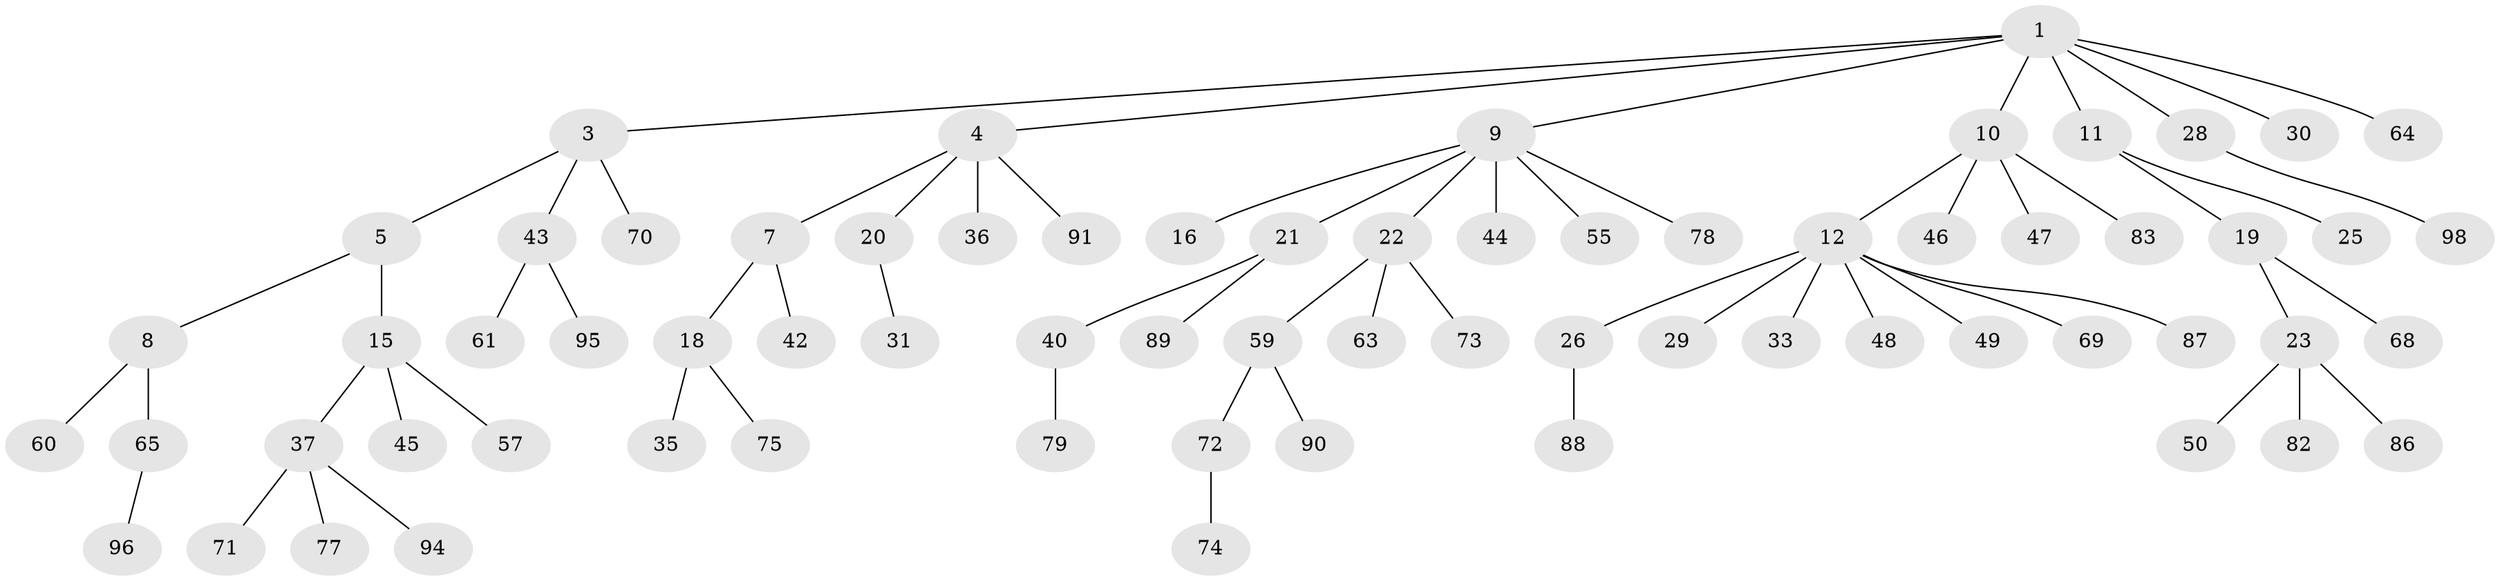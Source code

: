 // Generated by graph-tools (version 1.1) at 2025/52/02/27/25 19:52:12]
// undirected, 69 vertices, 68 edges
graph export_dot {
graph [start="1"]
  node [color=gray90,style=filled];
  1 [super="+2"];
  3 [super="+84"];
  4 [super="+6"];
  5 [super="+76"];
  7 [super="+85"];
  8 [super="+54"];
  9 [super="+14"];
  10 [super="+38"];
  11 [super="+13"];
  12 [super="+17"];
  15 [super="+62"];
  16;
  18 [super="+41"];
  19 [super="+53"];
  20;
  21 [super="+34"];
  22 [super="+27"];
  23 [super="+24"];
  25;
  26;
  28 [super="+39"];
  29;
  30 [super="+32"];
  31 [super="+93"];
  33;
  35;
  36 [super="+52"];
  37 [super="+67"];
  40 [super="+58"];
  42;
  43 [super="+51"];
  44 [super="+81"];
  45 [super="+56"];
  46;
  47;
  48;
  49;
  50;
  55;
  57;
  59 [super="+66"];
  60;
  61;
  63;
  64;
  65 [super="+99"];
  68;
  69;
  70 [super="+97"];
  71;
  72;
  73;
  74;
  75;
  77;
  78 [super="+92"];
  79 [super="+80"];
  82;
  83;
  86;
  87;
  88;
  89;
  90;
  91;
  94;
  95;
  96;
  98;
  1 -- 3;
  1 -- 4;
  1 -- 9;
  1 -- 11;
  1 -- 28;
  1 -- 30;
  1 -- 64;
  1 -- 10;
  3 -- 5;
  3 -- 43;
  3 -- 70;
  4 -- 7;
  4 -- 20;
  4 -- 36;
  4 -- 91;
  5 -- 8;
  5 -- 15;
  7 -- 18;
  7 -- 42;
  8 -- 65;
  8 -- 60;
  9 -- 16;
  9 -- 22;
  9 -- 44;
  9 -- 78;
  9 -- 21;
  9 -- 55;
  10 -- 12;
  10 -- 47;
  10 -- 83;
  10 -- 46;
  11 -- 19;
  11 -- 25;
  12 -- 26;
  12 -- 48;
  12 -- 33;
  12 -- 49;
  12 -- 69;
  12 -- 87;
  12 -- 29;
  15 -- 37;
  15 -- 45;
  15 -- 57;
  18 -- 35;
  18 -- 75;
  19 -- 23;
  19 -- 68;
  20 -- 31;
  21 -- 40;
  21 -- 89;
  22 -- 59;
  22 -- 73;
  22 -- 63;
  23 -- 50;
  23 -- 82;
  23 -- 86;
  26 -- 88;
  28 -- 98;
  37 -- 71;
  37 -- 77;
  37 -- 94;
  40 -- 79;
  43 -- 95;
  43 -- 61;
  59 -- 90;
  59 -- 72;
  65 -- 96;
  72 -- 74;
}
